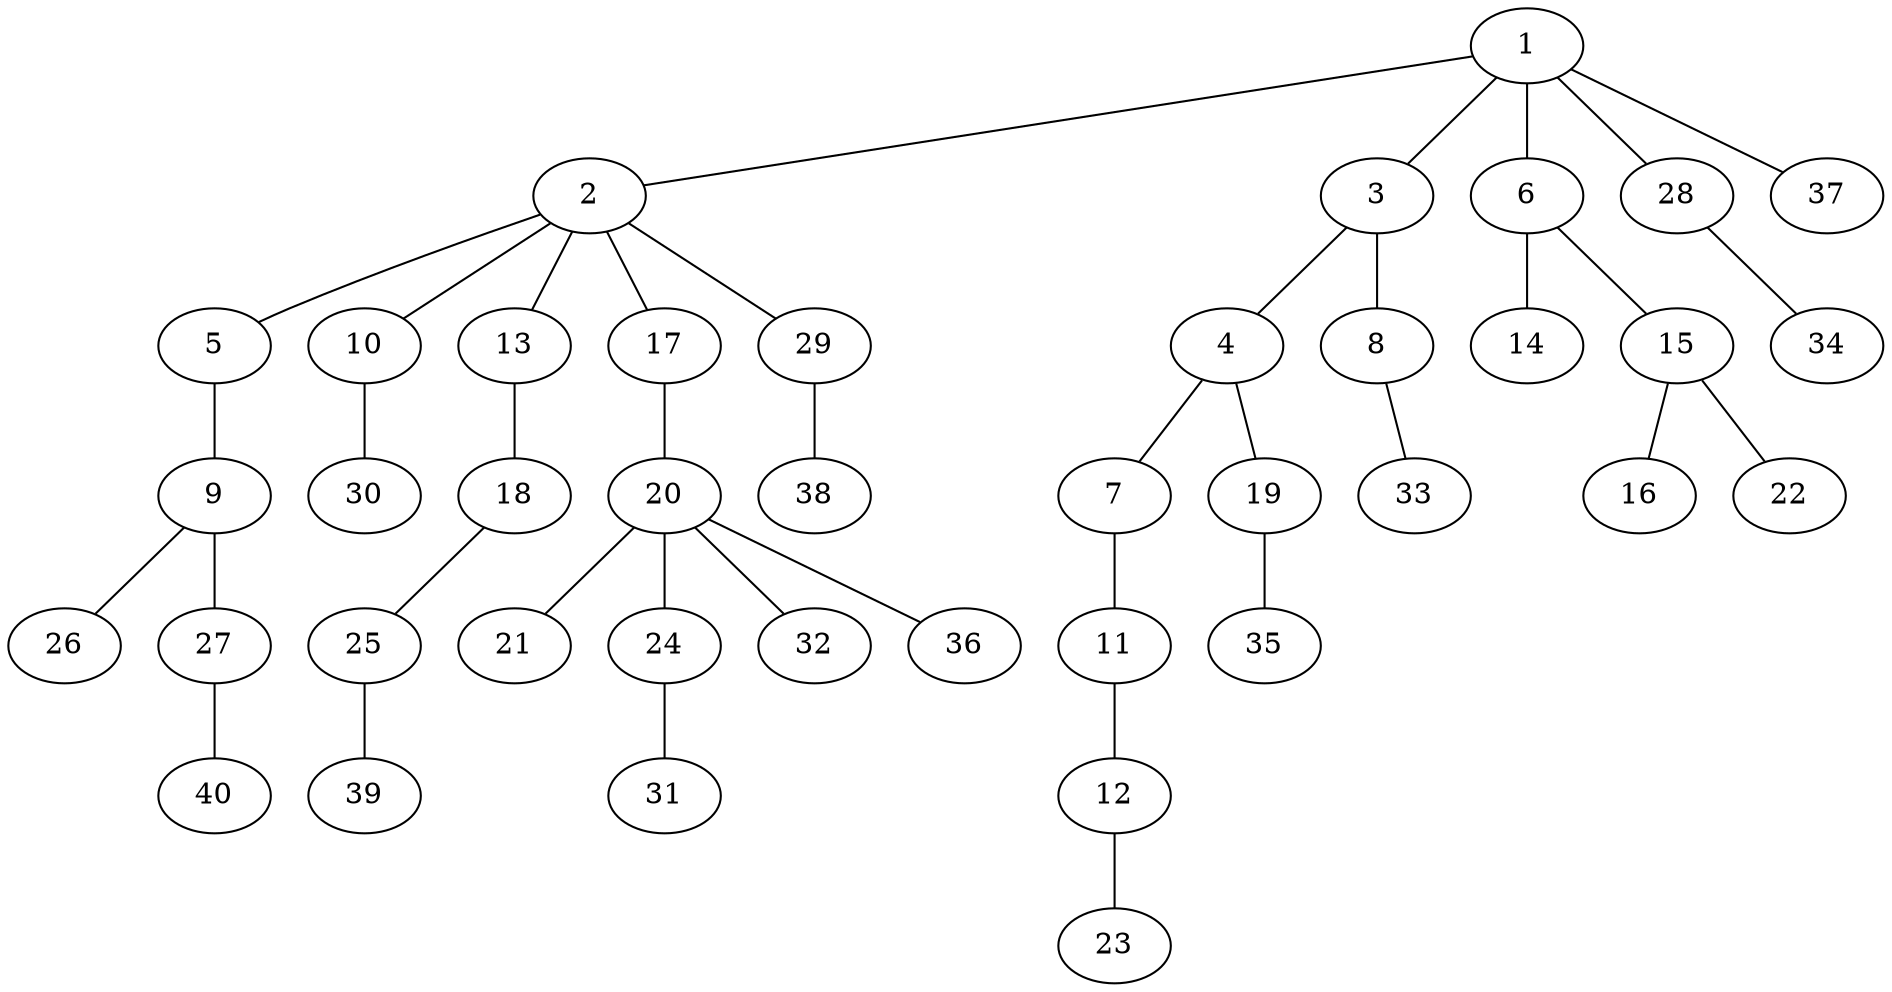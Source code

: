 graph graphname {1--2
1--3
1--6
1--28
1--37
2--5
2--10
2--13
2--17
2--29
3--4
3--8
4--7
4--19
5--9
6--14
6--15
7--11
8--33
9--26
9--27
10--30
11--12
12--23
13--18
15--16
15--22
17--20
18--25
19--35
20--21
20--24
20--32
20--36
24--31
25--39
27--40
28--34
29--38
}